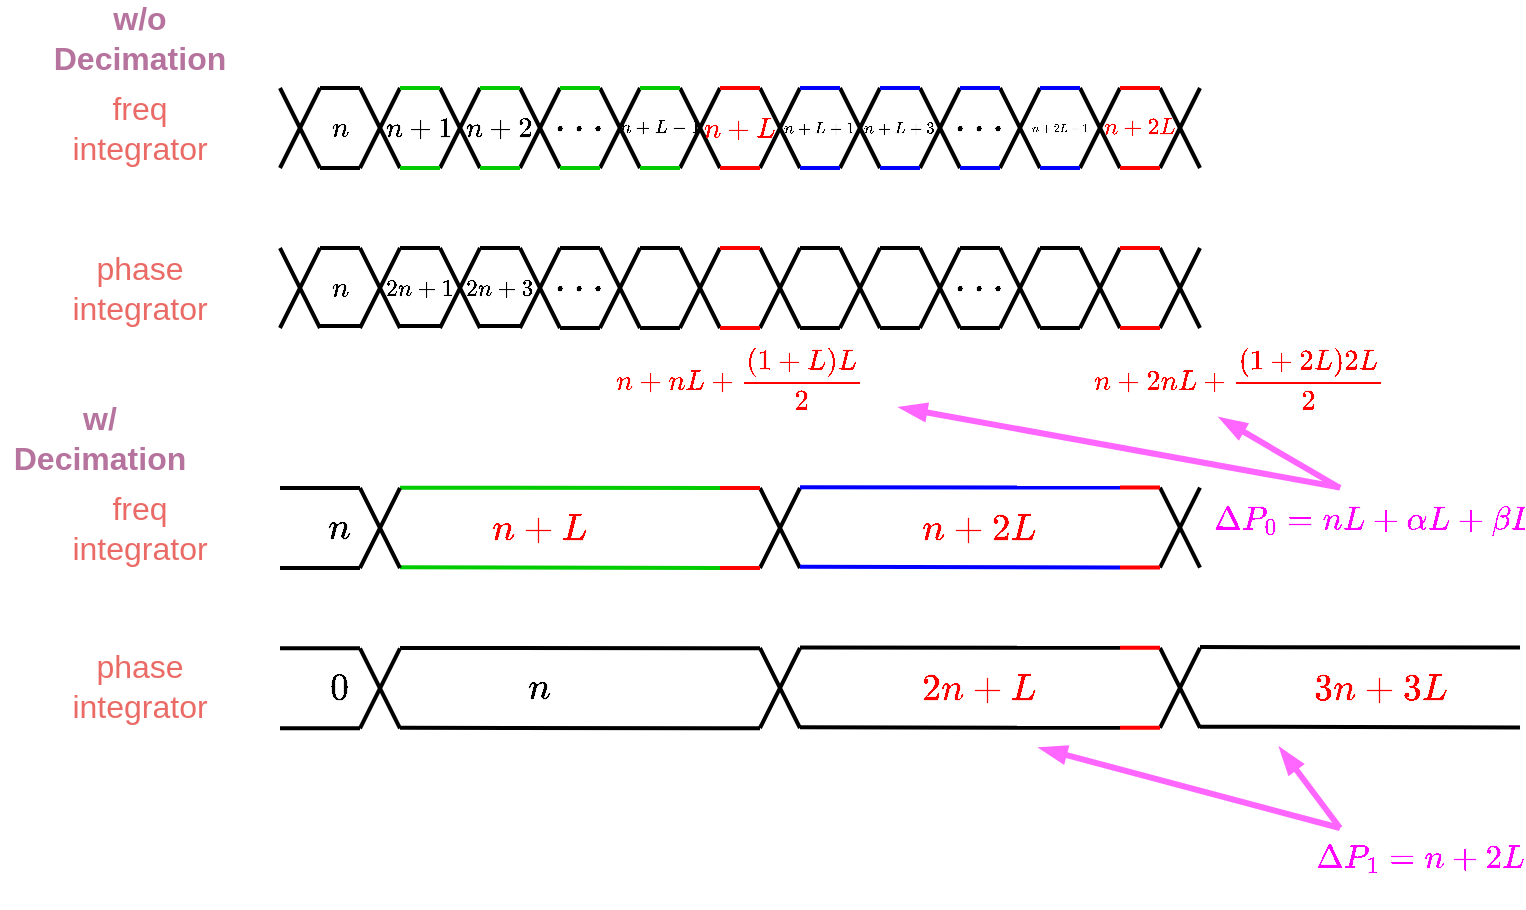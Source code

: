 <mxfile version="24.7.17">
  <diagram name="Page-1" id="_IJzThWEjXdws65PzWOr">
    <mxGraphModel dx="1154" dy="685" grid="1" gridSize="10" guides="1" tooltips="1" connect="1" arrows="1" fold="1" page="1" pageScale="1" pageWidth="850" pageHeight="1100" math="1" shadow="0">
      <root>
        <mxCell id="0" />
        <mxCell id="1" parent="0" />
        <mxCell id="9p8t9NVOShXelaTlAj5N-86" value="&lt;font color=&quot;#b5739d&quot; style=&quot;font-size: 16px;&quot;&gt;&lt;b&gt;w/o Decimation&lt;/b&gt;&lt;/font&gt;" style="text;html=1;align=center;verticalAlign=middle;whiteSpace=wrap;rounded=0;" parent="1" vertex="1">
          <mxGeometry x="150" y="160" width="100" height="30" as="geometry" />
        </mxCell>
        <mxCell id="9p8t9NVOShXelaTlAj5N-87" value="&lt;font color=&quot;#b5739d&quot; style=&quot;font-size: 16px;&quot;&gt;&lt;b&gt;w/ Decimation&lt;/b&gt;&lt;/font&gt;" style="text;html=1;align=center;verticalAlign=middle;whiteSpace=wrap;rounded=0;" parent="1" vertex="1">
          <mxGeometry x="130" y="360" width="100" height="30" as="geometry" />
        </mxCell>
        <mxCell id="9p8t9NVOShXelaTlAj5N-99" value="" style="group;strokeWidth=2;" parent="1" vertex="1" connectable="0">
          <mxGeometry x="270" y="200" width="60" height="40" as="geometry" />
        </mxCell>
        <mxCell id="9p8t9NVOShXelaTlAj5N-93" value="" style="group;strokeWidth=2;" parent="9p8t9NVOShXelaTlAj5N-99" vertex="1" connectable="0">
          <mxGeometry width="20" height="40" as="geometry" />
        </mxCell>
        <mxCell id="9p8t9NVOShXelaTlAj5N-89" value="" style="endArrow=none;html=1;rounded=0;strokeWidth=2;" parent="9p8t9NVOShXelaTlAj5N-93" edge="1">
          <mxGeometry width="50" height="50" relative="1" as="geometry">
            <mxPoint y="40" as="sourcePoint" />
            <mxPoint x="20" as="targetPoint" />
          </mxGeometry>
        </mxCell>
        <mxCell id="9p8t9NVOShXelaTlAj5N-90" value="" style="endArrow=none;html=1;rounded=0;strokeWidth=2;" parent="9p8t9NVOShXelaTlAj5N-93" edge="1">
          <mxGeometry width="50" height="50" relative="1" as="geometry">
            <mxPoint x="20" y="40" as="sourcePoint" />
            <mxPoint as="targetPoint" />
          </mxGeometry>
        </mxCell>
        <mxCell id="9p8t9NVOShXelaTlAj5N-94" value="" style="group;strokeWidth=2;" parent="9p8t9NVOShXelaTlAj5N-99" vertex="1" connectable="0">
          <mxGeometry x="40" width="20" height="40" as="geometry" />
        </mxCell>
        <mxCell id="9p8t9NVOShXelaTlAj5N-95" value="" style="endArrow=none;html=1;rounded=0;strokeWidth=2;" parent="9p8t9NVOShXelaTlAj5N-94" edge="1">
          <mxGeometry width="50" height="50" relative="1" as="geometry">
            <mxPoint y="40" as="sourcePoint" />
            <mxPoint x="20" as="targetPoint" />
          </mxGeometry>
        </mxCell>
        <mxCell id="9p8t9NVOShXelaTlAj5N-96" value="" style="endArrow=none;html=1;rounded=0;strokeWidth=2;" parent="9p8t9NVOShXelaTlAj5N-94" edge="1">
          <mxGeometry width="50" height="50" relative="1" as="geometry">
            <mxPoint x="20" y="40" as="sourcePoint" />
            <mxPoint as="targetPoint" />
          </mxGeometry>
        </mxCell>
        <mxCell id="9p8t9NVOShXelaTlAj5N-97" value="" style="endArrow=none;html=1;rounded=0;strokeWidth=2;" parent="9p8t9NVOShXelaTlAj5N-99" edge="1">
          <mxGeometry width="50" height="50" relative="1" as="geometry">
            <mxPoint x="20" y="40" as="sourcePoint" />
            <mxPoint x="40" y="40" as="targetPoint" />
          </mxGeometry>
        </mxCell>
        <mxCell id="9p8t9NVOShXelaTlAj5N-98" value="" style="endArrow=none;html=1;rounded=0;strokeWidth=2;" parent="9p8t9NVOShXelaTlAj5N-99" edge="1">
          <mxGeometry width="50" height="50" relative="1" as="geometry">
            <mxPoint x="20" as="sourcePoint" />
            <mxPoint x="40" as="targetPoint" />
          </mxGeometry>
        </mxCell>
        <mxCell id="9p8t9NVOShXelaTlAj5N-156" value="$$n$$" style="text;html=1;align=center;verticalAlign=middle;whiteSpace=wrap;rounded=0;" parent="9p8t9NVOShXelaTlAj5N-99" vertex="1">
          <mxGeometry y="5" width="60" height="30" as="geometry" />
        </mxCell>
        <mxCell id="9p8t9NVOShXelaTlAj5N-120" value="" style="group;strokeWidth=2;" parent="1" vertex="1" connectable="0">
          <mxGeometry x="330" y="200" width="40" height="40" as="geometry" />
        </mxCell>
        <mxCell id="9p8t9NVOShXelaTlAj5N-121" value="" style="group;strokeWidth=2;" parent="9p8t9NVOShXelaTlAj5N-120" vertex="1" connectable="0">
          <mxGeometry x="20" width="20" height="40" as="geometry" />
        </mxCell>
        <mxCell id="9p8t9NVOShXelaTlAj5N-122" value="" style="endArrow=none;html=1;rounded=0;strokeWidth=2;" parent="9p8t9NVOShXelaTlAj5N-121" edge="1">
          <mxGeometry width="50" height="50" relative="1" as="geometry">
            <mxPoint y="40" as="sourcePoint" />
            <mxPoint x="20" as="targetPoint" />
          </mxGeometry>
        </mxCell>
        <mxCell id="9p8t9NVOShXelaTlAj5N-123" value="" style="endArrow=none;html=1;rounded=0;strokeWidth=2;" parent="9p8t9NVOShXelaTlAj5N-121" edge="1">
          <mxGeometry width="50" height="50" relative="1" as="geometry">
            <mxPoint x="20" y="40" as="sourcePoint" />
            <mxPoint as="targetPoint" />
          </mxGeometry>
        </mxCell>
        <mxCell id="9p8t9NVOShXelaTlAj5N-124" value="" style="endArrow=none;html=1;rounded=0;strokeWidth=2;strokeColor=#00CC00;" parent="9p8t9NVOShXelaTlAj5N-120" edge="1">
          <mxGeometry width="50" height="50" relative="1" as="geometry">
            <mxPoint y="40" as="sourcePoint" />
            <mxPoint x="20" y="40" as="targetPoint" />
          </mxGeometry>
        </mxCell>
        <mxCell id="9p8t9NVOShXelaTlAj5N-125" value="" style="endArrow=none;html=1;rounded=0;strokeWidth=2;strokeColor=#00CC00;" parent="9p8t9NVOShXelaTlAj5N-120" edge="1">
          <mxGeometry width="50" height="50" relative="1" as="geometry">
            <mxPoint as="sourcePoint" />
            <mxPoint x="20" as="targetPoint" />
          </mxGeometry>
        </mxCell>
        <mxCell id="9p8t9NVOShXelaTlAj5N-157" value="$$n+1$$" style="text;html=1;align=center;verticalAlign=middle;whiteSpace=wrap;rounded=0;" parent="9p8t9NVOShXelaTlAj5N-120" vertex="1">
          <mxGeometry x="-20" y="5" width="60" height="30" as="geometry" />
        </mxCell>
        <mxCell id="9p8t9NVOShXelaTlAj5N-126" value="" style="group;strokeWidth=2;" parent="1" vertex="1" connectable="0">
          <mxGeometry x="370" y="200" width="40" height="40" as="geometry" />
        </mxCell>
        <mxCell id="9p8t9NVOShXelaTlAj5N-127" value="" style="group;strokeWidth=2;" parent="9p8t9NVOShXelaTlAj5N-126" vertex="1" connectable="0">
          <mxGeometry x="20" width="20" height="40" as="geometry" />
        </mxCell>
        <mxCell id="9p8t9NVOShXelaTlAj5N-128" value="" style="endArrow=none;html=1;rounded=0;strokeWidth=2;" parent="9p8t9NVOShXelaTlAj5N-127" edge="1">
          <mxGeometry width="50" height="50" relative="1" as="geometry">
            <mxPoint y="40" as="sourcePoint" />
            <mxPoint x="20" as="targetPoint" />
          </mxGeometry>
        </mxCell>
        <mxCell id="9p8t9NVOShXelaTlAj5N-129" value="" style="endArrow=none;html=1;rounded=0;strokeWidth=2;" parent="9p8t9NVOShXelaTlAj5N-127" edge="1">
          <mxGeometry width="50" height="50" relative="1" as="geometry">
            <mxPoint x="20" y="40" as="sourcePoint" />
            <mxPoint as="targetPoint" />
          </mxGeometry>
        </mxCell>
        <mxCell id="9p8t9NVOShXelaTlAj5N-130" value="" style="endArrow=none;html=1;rounded=0;strokeWidth=2;strokeColor=#00CC00;" parent="9p8t9NVOShXelaTlAj5N-126" edge="1">
          <mxGeometry width="50" height="50" relative="1" as="geometry">
            <mxPoint y="40" as="sourcePoint" />
            <mxPoint x="20" y="40" as="targetPoint" />
          </mxGeometry>
        </mxCell>
        <mxCell id="9p8t9NVOShXelaTlAj5N-131" value="" style="endArrow=none;html=1;rounded=0;strokeWidth=2;strokeColor=#00CC00;" parent="9p8t9NVOShXelaTlAj5N-126" edge="1">
          <mxGeometry width="50" height="50" relative="1" as="geometry">
            <mxPoint as="sourcePoint" />
            <mxPoint x="20" as="targetPoint" />
          </mxGeometry>
        </mxCell>
        <mxCell id="9p8t9NVOShXelaTlAj5N-158" value="$$n+2$$" style="text;html=1;align=center;verticalAlign=middle;whiteSpace=wrap;rounded=0;" parent="9p8t9NVOShXelaTlAj5N-126" vertex="1">
          <mxGeometry x="-20" y="5" width="60" height="30" as="geometry" />
        </mxCell>
        <mxCell id="9p8t9NVOShXelaTlAj5N-132" value="" style="group;strokeWidth=2;" parent="1" vertex="1" connectable="0">
          <mxGeometry x="410" y="200" width="40" height="40" as="geometry" />
        </mxCell>
        <mxCell id="9p8t9NVOShXelaTlAj5N-133" value="" style="group;strokeWidth=2;" parent="9p8t9NVOShXelaTlAj5N-132" vertex="1" connectable="0">
          <mxGeometry x="20" width="20" height="40" as="geometry" />
        </mxCell>
        <mxCell id="9p8t9NVOShXelaTlAj5N-134" value="" style="endArrow=none;html=1;rounded=0;strokeWidth=2;" parent="9p8t9NVOShXelaTlAj5N-133" edge="1">
          <mxGeometry width="50" height="50" relative="1" as="geometry">
            <mxPoint y="40" as="sourcePoint" />
            <mxPoint x="20" as="targetPoint" />
          </mxGeometry>
        </mxCell>
        <mxCell id="9p8t9NVOShXelaTlAj5N-135" value="" style="endArrow=none;html=1;rounded=0;strokeWidth=2;" parent="9p8t9NVOShXelaTlAj5N-133" edge="1">
          <mxGeometry width="50" height="50" relative="1" as="geometry">
            <mxPoint x="20" y="40" as="sourcePoint" />
            <mxPoint as="targetPoint" />
          </mxGeometry>
        </mxCell>
        <mxCell id="9p8t9NVOShXelaTlAj5N-136" value="" style="endArrow=none;html=1;rounded=0;strokeWidth=2;strokeColor=#00CC00;" parent="9p8t9NVOShXelaTlAj5N-132" edge="1">
          <mxGeometry width="50" height="50" relative="1" as="geometry">
            <mxPoint y="40" as="sourcePoint" />
            <mxPoint x="20" y="40" as="targetPoint" />
          </mxGeometry>
        </mxCell>
        <mxCell id="9p8t9NVOShXelaTlAj5N-137" value="" style="endArrow=none;html=1;rounded=0;strokeWidth=2;strokeColor=#00CC00;" parent="9p8t9NVOShXelaTlAj5N-132" edge="1">
          <mxGeometry width="50" height="50" relative="1" as="geometry">
            <mxPoint as="sourcePoint" />
            <mxPoint x="20" as="targetPoint" />
          </mxGeometry>
        </mxCell>
        <mxCell id="9p8t9NVOShXelaTlAj5N-161" value="&lt;font style=&quot;font-size: 18px;&quot;&gt;$$...$$&lt;/font&gt;" style="text;html=1;align=center;verticalAlign=middle;whiteSpace=wrap;rounded=0;" parent="9p8t9NVOShXelaTlAj5N-132" vertex="1">
          <mxGeometry x="-20" y="1" width="60" height="30" as="geometry" />
        </mxCell>
        <mxCell id="9p8t9NVOShXelaTlAj5N-138" value="" style="group;strokeWidth=2;" parent="1" vertex="1" connectable="0">
          <mxGeometry x="450" y="200" width="40" height="40" as="geometry" />
        </mxCell>
        <mxCell id="9p8t9NVOShXelaTlAj5N-139" value="" style="group;strokeWidth=2;" parent="9p8t9NVOShXelaTlAj5N-138" vertex="1" connectable="0">
          <mxGeometry x="20" width="20" height="40" as="geometry" />
        </mxCell>
        <mxCell id="9p8t9NVOShXelaTlAj5N-140" value="" style="endArrow=none;html=1;rounded=0;strokeWidth=2;" parent="9p8t9NVOShXelaTlAj5N-139" edge="1">
          <mxGeometry width="50" height="50" relative="1" as="geometry">
            <mxPoint y="40" as="sourcePoint" />
            <mxPoint x="20" as="targetPoint" />
          </mxGeometry>
        </mxCell>
        <mxCell id="9p8t9NVOShXelaTlAj5N-141" value="" style="endArrow=none;html=1;rounded=0;strokeWidth=2;" parent="9p8t9NVOShXelaTlAj5N-139" edge="1">
          <mxGeometry width="50" height="50" relative="1" as="geometry">
            <mxPoint x="20" y="40" as="sourcePoint" />
            <mxPoint as="targetPoint" />
          </mxGeometry>
        </mxCell>
        <mxCell id="9p8t9NVOShXelaTlAj5N-142" value="" style="endArrow=none;html=1;rounded=0;strokeWidth=2;strokeColor=#00CC00;" parent="9p8t9NVOShXelaTlAj5N-138" edge="1">
          <mxGeometry width="50" height="50" relative="1" as="geometry">
            <mxPoint y="40" as="sourcePoint" />
            <mxPoint x="20" y="40" as="targetPoint" />
          </mxGeometry>
        </mxCell>
        <mxCell id="9p8t9NVOShXelaTlAj5N-143" value="" style="endArrow=none;html=1;rounded=0;strokeWidth=2;strokeColor=#00CC00;" parent="9p8t9NVOShXelaTlAj5N-138" edge="1">
          <mxGeometry width="50" height="50" relative="1" as="geometry">
            <mxPoint as="sourcePoint" />
            <mxPoint x="20" as="targetPoint" />
          </mxGeometry>
        </mxCell>
        <mxCell id="9p8t9NVOShXelaTlAj5N-159" value="&lt;font style=&quot;font-size: 8px;&quot;&gt;$$n+L-1$$&lt;/font&gt;" style="text;html=1;align=center;verticalAlign=middle;whiteSpace=wrap;rounded=0;" parent="9p8t9NVOShXelaTlAj5N-138" vertex="1">
          <mxGeometry x="-20" y="5" width="60" height="30" as="geometry" />
        </mxCell>
        <mxCell id="9p8t9NVOShXelaTlAj5N-144" value="" style="group;strokeWidth=2;" parent="1" vertex="1" connectable="0">
          <mxGeometry x="490" y="200" width="40" height="40" as="geometry" />
        </mxCell>
        <mxCell id="9p8t9NVOShXelaTlAj5N-145" value="" style="group;strokeWidth=2;" parent="9p8t9NVOShXelaTlAj5N-144" vertex="1" connectable="0">
          <mxGeometry x="20" width="20" height="40" as="geometry" />
        </mxCell>
        <mxCell id="9p8t9NVOShXelaTlAj5N-146" value="" style="endArrow=none;html=1;rounded=0;strokeWidth=2;" parent="9p8t9NVOShXelaTlAj5N-145" edge="1">
          <mxGeometry width="50" height="50" relative="1" as="geometry">
            <mxPoint y="40" as="sourcePoint" />
            <mxPoint x="20" as="targetPoint" />
          </mxGeometry>
        </mxCell>
        <mxCell id="9p8t9NVOShXelaTlAj5N-147" value="" style="endArrow=none;html=1;rounded=0;strokeWidth=2;" parent="9p8t9NVOShXelaTlAj5N-145" edge="1">
          <mxGeometry width="50" height="50" relative="1" as="geometry">
            <mxPoint x="20" y="40" as="sourcePoint" />
            <mxPoint as="targetPoint" />
          </mxGeometry>
        </mxCell>
        <mxCell id="9p8t9NVOShXelaTlAj5N-148" value="" style="endArrow=none;html=1;rounded=0;strokeWidth=2;strokeColor=#FF0000;" parent="9p8t9NVOShXelaTlAj5N-144" edge="1">
          <mxGeometry width="50" height="50" relative="1" as="geometry">
            <mxPoint y="40" as="sourcePoint" />
            <mxPoint x="20" y="40" as="targetPoint" />
          </mxGeometry>
        </mxCell>
        <mxCell id="9p8t9NVOShXelaTlAj5N-149" value="" style="endArrow=none;html=1;rounded=0;strokeWidth=2;strokeColor=#FF0000;" parent="9p8t9NVOShXelaTlAj5N-144" edge="1">
          <mxGeometry width="50" height="50" relative="1" as="geometry">
            <mxPoint as="sourcePoint" />
            <mxPoint x="20" as="targetPoint" />
          </mxGeometry>
        </mxCell>
        <mxCell id="9p8t9NVOShXelaTlAj5N-160" value="&lt;font color=&quot;#ff0000&quot;&gt;&lt;b&gt;$$n+L$$&lt;/b&gt;&lt;/font&gt;" style="text;html=1;align=center;verticalAlign=middle;whiteSpace=wrap;rounded=0;" parent="9p8t9NVOShXelaTlAj5N-144" vertex="1">
          <mxGeometry x="-20" y="5" width="60" height="30" as="geometry" />
        </mxCell>
        <mxCell id="9p8t9NVOShXelaTlAj5N-167" value="" style="group;strokeWidth=2;" parent="1" vertex="1" connectable="0">
          <mxGeometry x="530" y="200" width="40" height="40" as="geometry" />
        </mxCell>
        <mxCell id="9p8t9NVOShXelaTlAj5N-168" value="" style="group;strokeWidth=2;" parent="9p8t9NVOShXelaTlAj5N-167" vertex="1" connectable="0">
          <mxGeometry x="20" width="20" height="40" as="geometry" />
        </mxCell>
        <mxCell id="9p8t9NVOShXelaTlAj5N-169" value="" style="endArrow=none;html=1;rounded=0;strokeWidth=2;" parent="9p8t9NVOShXelaTlAj5N-168" edge="1">
          <mxGeometry width="50" height="50" relative="1" as="geometry">
            <mxPoint y="40" as="sourcePoint" />
            <mxPoint x="20" as="targetPoint" />
          </mxGeometry>
        </mxCell>
        <mxCell id="9p8t9NVOShXelaTlAj5N-170" value="" style="endArrow=none;html=1;rounded=0;strokeWidth=2;" parent="9p8t9NVOShXelaTlAj5N-168" edge="1">
          <mxGeometry width="50" height="50" relative="1" as="geometry">
            <mxPoint x="20" y="40" as="sourcePoint" />
            <mxPoint as="targetPoint" />
          </mxGeometry>
        </mxCell>
        <mxCell id="9p8t9NVOShXelaTlAj5N-171" value="" style="endArrow=none;html=1;rounded=0;strokeWidth=2;strokeColor=#0000FF;" parent="9p8t9NVOShXelaTlAj5N-167" edge="1">
          <mxGeometry width="50" height="50" relative="1" as="geometry">
            <mxPoint y="40" as="sourcePoint" />
            <mxPoint x="20" y="40" as="targetPoint" />
          </mxGeometry>
        </mxCell>
        <mxCell id="9p8t9NVOShXelaTlAj5N-172" value="" style="endArrow=none;html=1;rounded=0;strokeWidth=2;strokeColor=#0000FF;" parent="9p8t9NVOShXelaTlAj5N-167" edge="1">
          <mxGeometry width="50" height="50" relative="1" as="geometry">
            <mxPoint as="sourcePoint" />
            <mxPoint x="20" as="targetPoint" />
          </mxGeometry>
        </mxCell>
        <mxCell id="9p8t9NVOShXelaTlAj5N-202" value="&lt;font style=&quot;font-size: 7px;&quot;&gt;$$n+L+1$$&lt;/font&gt;" style="text;html=1;align=center;verticalAlign=middle;whiteSpace=wrap;rounded=0;" parent="9p8t9NVOShXelaTlAj5N-167" vertex="1">
          <mxGeometry x="-20" y="5" width="60" height="30" as="geometry" />
        </mxCell>
        <mxCell id="9p8t9NVOShXelaTlAj5N-174" value="" style="group;strokeWidth=2;" parent="1" vertex="1" connectable="0">
          <mxGeometry x="570" y="200" width="40" height="40" as="geometry" />
        </mxCell>
        <mxCell id="9p8t9NVOShXelaTlAj5N-175" value="" style="group;strokeWidth=2;" parent="9p8t9NVOShXelaTlAj5N-174" vertex="1" connectable="0">
          <mxGeometry x="20" width="20" height="40" as="geometry" />
        </mxCell>
        <mxCell id="9p8t9NVOShXelaTlAj5N-176" value="" style="endArrow=none;html=1;rounded=0;strokeWidth=2;" parent="9p8t9NVOShXelaTlAj5N-175" edge="1">
          <mxGeometry width="50" height="50" relative="1" as="geometry">
            <mxPoint y="40" as="sourcePoint" />
            <mxPoint x="20" as="targetPoint" />
          </mxGeometry>
        </mxCell>
        <mxCell id="9p8t9NVOShXelaTlAj5N-177" value="" style="endArrow=none;html=1;rounded=0;strokeWidth=2;" parent="9p8t9NVOShXelaTlAj5N-175" edge="1">
          <mxGeometry width="50" height="50" relative="1" as="geometry">
            <mxPoint x="20" y="40" as="sourcePoint" />
            <mxPoint as="targetPoint" />
          </mxGeometry>
        </mxCell>
        <mxCell id="9p8t9NVOShXelaTlAj5N-178" value="" style="endArrow=none;html=1;rounded=0;strokeWidth=2;strokeColor=#0000FF;" parent="9p8t9NVOShXelaTlAj5N-174" edge="1">
          <mxGeometry width="50" height="50" relative="1" as="geometry">
            <mxPoint y="40" as="sourcePoint" />
            <mxPoint x="20" y="40" as="targetPoint" />
          </mxGeometry>
        </mxCell>
        <mxCell id="9p8t9NVOShXelaTlAj5N-179" value="" style="endArrow=none;html=1;rounded=0;strokeWidth=2;strokeColor=#0000FF;" parent="9p8t9NVOShXelaTlAj5N-174" edge="1">
          <mxGeometry width="50" height="50" relative="1" as="geometry">
            <mxPoint as="sourcePoint" />
            <mxPoint x="20" as="targetPoint" />
          </mxGeometry>
        </mxCell>
        <mxCell id="9p8t9NVOShXelaTlAj5N-180" value="&lt;font style=&quot;font-size: 7px;&quot;&gt;$$n+L+3$$&lt;/font&gt;" style="text;html=1;align=center;verticalAlign=middle;whiteSpace=wrap;rounded=0;" parent="9p8t9NVOShXelaTlAj5N-174" vertex="1">
          <mxGeometry x="-20" y="5" width="60" height="30" as="geometry" />
        </mxCell>
        <mxCell id="9p8t9NVOShXelaTlAj5N-181" value="" style="group;strokeWidth=2;" parent="1" vertex="1" connectable="0">
          <mxGeometry x="610" y="200" width="40" height="40" as="geometry" />
        </mxCell>
        <mxCell id="9p8t9NVOShXelaTlAj5N-182" value="" style="group;strokeWidth=2;" parent="9p8t9NVOShXelaTlAj5N-181" vertex="1" connectable="0">
          <mxGeometry x="20" width="20" height="40" as="geometry" />
        </mxCell>
        <mxCell id="9p8t9NVOShXelaTlAj5N-183" value="" style="endArrow=none;html=1;rounded=0;strokeWidth=2;" parent="9p8t9NVOShXelaTlAj5N-182" edge="1">
          <mxGeometry width="50" height="50" relative="1" as="geometry">
            <mxPoint y="40" as="sourcePoint" />
            <mxPoint x="20" as="targetPoint" />
          </mxGeometry>
        </mxCell>
        <mxCell id="9p8t9NVOShXelaTlAj5N-184" value="" style="endArrow=none;html=1;rounded=0;strokeWidth=2;" parent="9p8t9NVOShXelaTlAj5N-182" edge="1">
          <mxGeometry width="50" height="50" relative="1" as="geometry">
            <mxPoint x="20" y="40" as="sourcePoint" />
            <mxPoint as="targetPoint" />
          </mxGeometry>
        </mxCell>
        <mxCell id="9p8t9NVOShXelaTlAj5N-185" value="" style="endArrow=none;html=1;rounded=0;strokeWidth=2;strokeColor=#0000FF;" parent="9p8t9NVOShXelaTlAj5N-181" edge="1">
          <mxGeometry width="50" height="50" relative="1" as="geometry">
            <mxPoint y="40" as="sourcePoint" />
            <mxPoint x="20" y="40" as="targetPoint" />
          </mxGeometry>
        </mxCell>
        <mxCell id="9p8t9NVOShXelaTlAj5N-186" value="" style="endArrow=none;html=1;rounded=0;strokeWidth=2;strokeColor=#0000FF;" parent="9p8t9NVOShXelaTlAj5N-181" edge="1">
          <mxGeometry width="50" height="50" relative="1" as="geometry">
            <mxPoint as="sourcePoint" />
            <mxPoint x="20" as="targetPoint" />
          </mxGeometry>
        </mxCell>
        <mxCell id="9p8t9NVOShXelaTlAj5N-187" value="&lt;font style=&quot;font-size: 18px;&quot;&gt;$$...$$&lt;/font&gt;" style="text;html=1;align=center;verticalAlign=middle;whiteSpace=wrap;rounded=0;" parent="9p8t9NVOShXelaTlAj5N-181" vertex="1">
          <mxGeometry x="-20" y="1" width="60" height="30" as="geometry" />
        </mxCell>
        <mxCell id="9p8t9NVOShXelaTlAj5N-188" value="" style="group;strokeWidth=2;" parent="1" vertex="1" connectable="0">
          <mxGeometry x="650" y="200" width="40" height="40" as="geometry" />
        </mxCell>
        <mxCell id="9p8t9NVOShXelaTlAj5N-189" value="" style="group;strokeWidth=2;" parent="9p8t9NVOShXelaTlAj5N-188" vertex="1" connectable="0">
          <mxGeometry x="20" width="20" height="40" as="geometry" />
        </mxCell>
        <mxCell id="9p8t9NVOShXelaTlAj5N-190" value="" style="endArrow=none;html=1;rounded=0;strokeWidth=2;" parent="9p8t9NVOShXelaTlAj5N-189" edge="1">
          <mxGeometry width="50" height="50" relative="1" as="geometry">
            <mxPoint y="40" as="sourcePoint" />
            <mxPoint x="20" as="targetPoint" />
          </mxGeometry>
        </mxCell>
        <mxCell id="9p8t9NVOShXelaTlAj5N-191" value="" style="endArrow=none;html=1;rounded=0;strokeWidth=2;" parent="9p8t9NVOShXelaTlAj5N-189" edge="1">
          <mxGeometry width="50" height="50" relative="1" as="geometry">
            <mxPoint x="20" y="40" as="sourcePoint" />
            <mxPoint as="targetPoint" />
          </mxGeometry>
        </mxCell>
        <mxCell id="9p8t9NVOShXelaTlAj5N-192" value="" style="endArrow=none;html=1;rounded=0;strokeWidth=2;strokeColor=#0000FF;" parent="9p8t9NVOShXelaTlAj5N-188" edge="1">
          <mxGeometry width="50" height="50" relative="1" as="geometry">
            <mxPoint y="40" as="sourcePoint" />
            <mxPoint x="20" y="40" as="targetPoint" />
          </mxGeometry>
        </mxCell>
        <mxCell id="9p8t9NVOShXelaTlAj5N-193" value="" style="endArrow=none;html=1;rounded=0;strokeWidth=2;strokeColor=#0000FF;" parent="9p8t9NVOShXelaTlAj5N-188" edge="1">
          <mxGeometry width="50" height="50" relative="1" as="geometry">
            <mxPoint as="sourcePoint" />
            <mxPoint x="20" as="targetPoint" />
          </mxGeometry>
        </mxCell>
        <mxCell id="9p8t9NVOShXelaTlAj5N-194" value="&lt;font style=&quot;font-size: 5px;&quot;&gt;$$n+2L-1$$&lt;/font&gt;" style="text;html=1;align=center;verticalAlign=middle;whiteSpace=wrap;rounded=0;" parent="9p8t9NVOShXelaTlAj5N-188" vertex="1">
          <mxGeometry x="-20" y="5" width="60" height="30" as="geometry" />
        </mxCell>
        <mxCell id="9p8t9NVOShXelaTlAj5N-195" value="" style="group;strokeWidth=2;" parent="1" vertex="1" connectable="0">
          <mxGeometry x="690" y="200" width="40" height="40" as="geometry" />
        </mxCell>
        <mxCell id="9p8t9NVOShXelaTlAj5N-196" value="" style="group;strokeWidth=2;" parent="9p8t9NVOShXelaTlAj5N-195" vertex="1" connectable="0">
          <mxGeometry x="20" width="20" height="40" as="geometry" />
        </mxCell>
        <mxCell id="9p8t9NVOShXelaTlAj5N-197" value="" style="endArrow=none;html=1;rounded=0;strokeWidth=2;" parent="9p8t9NVOShXelaTlAj5N-196" edge="1">
          <mxGeometry width="50" height="50" relative="1" as="geometry">
            <mxPoint y="40" as="sourcePoint" />
            <mxPoint x="20" as="targetPoint" />
          </mxGeometry>
        </mxCell>
        <mxCell id="9p8t9NVOShXelaTlAj5N-198" value="" style="endArrow=none;html=1;rounded=0;strokeWidth=2;" parent="9p8t9NVOShXelaTlAj5N-196" edge="1">
          <mxGeometry width="50" height="50" relative="1" as="geometry">
            <mxPoint x="20" y="40" as="sourcePoint" />
            <mxPoint as="targetPoint" />
          </mxGeometry>
        </mxCell>
        <mxCell id="9p8t9NVOShXelaTlAj5N-199" value="" style="endArrow=none;html=1;rounded=0;strokeWidth=2;strokeColor=#FF0000;" parent="9p8t9NVOShXelaTlAj5N-195" edge="1">
          <mxGeometry width="50" height="50" relative="1" as="geometry">
            <mxPoint y="40" as="sourcePoint" />
            <mxPoint x="20" y="40" as="targetPoint" />
          </mxGeometry>
        </mxCell>
        <mxCell id="9p8t9NVOShXelaTlAj5N-200" value="" style="endArrow=none;html=1;rounded=0;strokeWidth=2;strokeColor=#FF0000;" parent="9p8t9NVOShXelaTlAj5N-195" edge="1">
          <mxGeometry width="50" height="50" relative="1" as="geometry">
            <mxPoint as="sourcePoint" />
            <mxPoint x="20" as="targetPoint" />
          </mxGeometry>
        </mxCell>
        <mxCell id="9p8t9NVOShXelaTlAj5N-201" value="&lt;font size=&quot;1&quot; color=&quot;#ff0000&quot;&gt;&lt;b style=&quot;&quot;&gt;$$n+2L$$&lt;/b&gt;&lt;/font&gt;" style="text;html=1;align=center;verticalAlign=middle;whiteSpace=wrap;rounded=0;" parent="9p8t9NVOShXelaTlAj5N-195" vertex="1">
          <mxGeometry x="-20" y="5" width="60" height="30" as="geometry" />
        </mxCell>
        <mxCell id="9p8t9NVOShXelaTlAj5N-203" value="&lt;font color=&quot;#ea6b66&quot; style=&quot;font-size: 16px;&quot;&gt;freq integrator&lt;/font&gt;" style="text;html=1;align=center;verticalAlign=middle;whiteSpace=wrap;rounded=0;" parent="1" vertex="1">
          <mxGeometry x="150" y="205" width="100" height="30" as="geometry" />
        </mxCell>
        <mxCell id="9p8t9NVOShXelaTlAj5N-204" value="&lt;font color=&quot;#ea6b66&quot; style=&quot;font-size: 16px;&quot;&gt;phase integrator&lt;/font&gt;" style="text;html=1;align=center;verticalAlign=middle;whiteSpace=wrap;rounded=0;" parent="1" vertex="1">
          <mxGeometry x="150" y="285" width="100" height="30" as="geometry" />
        </mxCell>
        <mxCell id="9p8t9NVOShXelaTlAj5N-205" value="" style="group;strokeWidth=2;" parent="1" vertex="1" connectable="0">
          <mxGeometry x="270" y="280" width="60" height="40" as="geometry" />
        </mxCell>
        <mxCell id="9p8t9NVOShXelaTlAj5N-206" value="" style="group;strokeWidth=2;" parent="9p8t9NVOShXelaTlAj5N-205" vertex="1" connectable="0">
          <mxGeometry width="20" height="40" as="geometry" />
        </mxCell>
        <mxCell id="9p8t9NVOShXelaTlAj5N-207" value="" style="endArrow=none;html=1;rounded=0;strokeWidth=2;" parent="9p8t9NVOShXelaTlAj5N-206" edge="1">
          <mxGeometry width="50" height="50" relative="1" as="geometry">
            <mxPoint y="40" as="sourcePoint" />
            <mxPoint x="20" as="targetPoint" />
          </mxGeometry>
        </mxCell>
        <mxCell id="9p8t9NVOShXelaTlAj5N-208" value="" style="endArrow=none;html=1;rounded=0;strokeWidth=2;" parent="9p8t9NVOShXelaTlAj5N-206" edge="1">
          <mxGeometry width="50" height="50" relative="1" as="geometry">
            <mxPoint x="20" y="40" as="sourcePoint" />
            <mxPoint as="targetPoint" />
          </mxGeometry>
        </mxCell>
        <mxCell id="9p8t9NVOShXelaTlAj5N-209" value="" style="group;strokeWidth=2;" parent="9p8t9NVOShXelaTlAj5N-205" vertex="1" connectable="0">
          <mxGeometry x="40" width="20" height="40" as="geometry" />
        </mxCell>
        <mxCell id="9p8t9NVOShXelaTlAj5N-210" value="" style="endArrow=none;html=1;rounded=0;strokeWidth=2;" parent="9p8t9NVOShXelaTlAj5N-209" edge="1">
          <mxGeometry width="50" height="50" relative="1" as="geometry">
            <mxPoint y="40" as="sourcePoint" />
            <mxPoint x="20" as="targetPoint" />
          </mxGeometry>
        </mxCell>
        <mxCell id="9p8t9NVOShXelaTlAj5N-211" value="" style="endArrow=none;html=1;rounded=0;strokeWidth=2;" parent="9p8t9NVOShXelaTlAj5N-209" edge="1">
          <mxGeometry width="50" height="50" relative="1" as="geometry">
            <mxPoint x="20" y="40" as="sourcePoint" />
            <mxPoint as="targetPoint" />
          </mxGeometry>
        </mxCell>
        <mxCell id="9p8t9NVOShXelaTlAj5N-212" value="" style="endArrow=none;html=1;rounded=0;strokeWidth=2;" parent="9p8t9NVOShXelaTlAj5N-205" edge="1">
          <mxGeometry width="50" height="50" relative="1" as="geometry">
            <mxPoint x="20" y="39" as="sourcePoint" />
            <mxPoint x="40" y="39" as="targetPoint" />
          </mxGeometry>
        </mxCell>
        <mxCell id="9p8t9NVOShXelaTlAj5N-213" value="" style="endArrow=none;html=1;rounded=0;strokeWidth=2;" parent="9p8t9NVOShXelaTlAj5N-205" edge="1">
          <mxGeometry width="50" height="50" relative="1" as="geometry">
            <mxPoint x="20" as="sourcePoint" />
            <mxPoint x="40" as="targetPoint" />
          </mxGeometry>
        </mxCell>
        <mxCell id="9p8t9NVOShXelaTlAj5N-215" value="" style="group;strokeWidth=2;" parent="1" vertex="1" connectable="0">
          <mxGeometry x="330" y="280" width="40" height="40" as="geometry" />
        </mxCell>
        <mxCell id="9p8t9NVOShXelaTlAj5N-216" value="" style="group;strokeWidth=2;" parent="9p8t9NVOShXelaTlAj5N-215" vertex="1" connectable="0">
          <mxGeometry x="20" width="20" height="40" as="geometry" />
        </mxCell>
        <mxCell id="9p8t9NVOShXelaTlAj5N-217" value="" style="endArrow=none;html=1;rounded=0;strokeWidth=2;" parent="9p8t9NVOShXelaTlAj5N-216" edge="1">
          <mxGeometry width="50" height="50" relative="1" as="geometry">
            <mxPoint y="40" as="sourcePoint" />
            <mxPoint x="20" as="targetPoint" />
          </mxGeometry>
        </mxCell>
        <mxCell id="9p8t9NVOShXelaTlAj5N-218" value="" style="endArrow=none;html=1;rounded=0;strokeWidth=2;" parent="9p8t9NVOShXelaTlAj5N-216" edge="1">
          <mxGeometry width="50" height="50" relative="1" as="geometry">
            <mxPoint x="20" y="40" as="sourcePoint" />
            <mxPoint as="targetPoint" />
          </mxGeometry>
        </mxCell>
        <mxCell id="9p8t9NVOShXelaTlAj5N-219" value="" style="endArrow=none;html=1;rounded=0;strokeWidth=2;" parent="9p8t9NVOShXelaTlAj5N-215" edge="1">
          <mxGeometry width="50" height="50" relative="1" as="geometry">
            <mxPoint y="39" as="sourcePoint" />
            <mxPoint x="20" y="39" as="targetPoint" />
          </mxGeometry>
        </mxCell>
        <mxCell id="9p8t9NVOShXelaTlAj5N-220" value="" style="endArrow=none;html=1;rounded=0;strokeWidth=2;" parent="9p8t9NVOShXelaTlAj5N-215" edge="1">
          <mxGeometry width="50" height="50" relative="1" as="geometry">
            <mxPoint as="sourcePoint" />
            <mxPoint x="20" as="targetPoint" />
          </mxGeometry>
        </mxCell>
        <mxCell id="9p8t9NVOShXelaTlAj5N-222" value="" style="group;strokeWidth=2;" parent="1" vertex="1" connectable="0">
          <mxGeometry x="370" y="280" width="40" height="40" as="geometry" />
        </mxCell>
        <mxCell id="9p8t9NVOShXelaTlAj5N-223" value="" style="group;strokeWidth=2;" parent="9p8t9NVOShXelaTlAj5N-222" vertex="1" connectable="0">
          <mxGeometry x="20" width="20" height="40" as="geometry" />
        </mxCell>
        <mxCell id="9p8t9NVOShXelaTlAj5N-224" value="" style="endArrow=none;html=1;rounded=0;strokeWidth=2;" parent="9p8t9NVOShXelaTlAj5N-223" edge="1">
          <mxGeometry width="50" height="50" relative="1" as="geometry">
            <mxPoint y="40" as="sourcePoint" />
            <mxPoint x="20" as="targetPoint" />
          </mxGeometry>
        </mxCell>
        <mxCell id="9p8t9NVOShXelaTlAj5N-225" value="" style="endArrow=none;html=1;rounded=0;strokeWidth=2;" parent="9p8t9NVOShXelaTlAj5N-223" edge="1">
          <mxGeometry width="50" height="50" relative="1" as="geometry">
            <mxPoint x="20" y="40" as="sourcePoint" />
            <mxPoint as="targetPoint" />
          </mxGeometry>
        </mxCell>
        <mxCell id="9p8t9NVOShXelaTlAj5N-226" value="" style="endArrow=none;html=1;rounded=0;strokeWidth=2;" parent="9p8t9NVOShXelaTlAj5N-222" edge="1">
          <mxGeometry width="50" height="50" relative="1" as="geometry">
            <mxPoint y="39" as="sourcePoint" />
            <mxPoint x="20" y="39" as="targetPoint" />
          </mxGeometry>
        </mxCell>
        <mxCell id="9p8t9NVOShXelaTlAj5N-227" value="" style="endArrow=none;html=1;rounded=0;strokeWidth=2;" parent="9p8t9NVOShXelaTlAj5N-222" edge="1">
          <mxGeometry width="50" height="50" relative="1" as="geometry">
            <mxPoint as="sourcePoint" />
            <mxPoint x="20" as="targetPoint" />
          </mxGeometry>
        </mxCell>
        <mxCell id="9p8t9NVOShXelaTlAj5N-229" value="" style="group;strokeWidth=2;" parent="1" vertex="1" connectable="0">
          <mxGeometry x="410" y="280" width="40" height="40" as="geometry" />
        </mxCell>
        <mxCell id="9p8t9NVOShXelaTlAj5N-230" value="" style="group;strokeWidth=2;" parent="9p8t9NVOShXelaTlAj5N-229" vertex="1" connectable="0">
          <mxGeometry x="20" width="20" height="40" as="geometry" />
        </mxCell>
        <mxCell id="9p8t9NVOShXelaTlAj5N-231" value="" style="endArrow=none;html=1;rounded=0;strokeWidth=2;" parent="9p8t9NVOShXelaTlAj5N-230" edge="1">
          <mxGeometry width="50" height="50" relative="1" as="geometry">
            <mxPoint y="40" as="sourcePoint" />
            <mxPoint x="20" as="targetPoint" />
          </mxGeometry>
        </mxCell>
        <mxCell id="9p8t9NVOShXelaTlAj5N-232" value="" style="endArrow=none;html=1;rounded=0;strokeWidth=2;" parent="9p8t9NVOShXelaTlAj5N-230" edge="1">
          <mxGeometry width="50" height="50" relative="1" as="geometry">
            <mxPoint x="20" y="40" as="sourcePoint" />
            <mxPoint as="targetPoint" />
          </mxGeometry>
        </mxCell>
        <mxCell id="9p8t9NVOShXelaTlAj5N-233" value="" style="endArrow=none;html=1;rounded=0;strokeWidth=2;" parent="9p8t9NVOShXelaTlAj5N-229" edge="1">
          <mxGeometry width="50" height="50" relative="1" as="geometry">
            <mxPoint y="40" as="sourcePoint" />
            <mxPoint x="20" y="40" as="targetPoint" />
          </mxGeometry>
        </mxCell>
        <mxCell id="9p8t9NVOShXelaTlAj5N-234" value="" style="endArrow=none;html=1;rounded=0;strokeWidth=2;" parent="9p8t9NVOShXelaTlAj5N-229" edge="1">
          <mxGeometry width="50" height="50" relative="1" as="geometry">
            <mxPoint as="sourcePoint" />
            <mxPoint x="20" as="targetPoint" />
          </mxGeometry>
        </mxCell>
        <mxCell id="9p8t9NVOShXelaTlAj5N-235" value="&lt;font style=&quot;font-size: 18px;&quot;&gt;$$...$$&lt;/font&gt;" style="text;html=1;align=center;verticalAlign=middle;whiteSpace=wrap;rounded=0;" parent="9p8t9NVOShXelaTlAj5N-229" vertex="1">
          <mxGeometry x="-20" y="1" width="60" height="30" as="geometry" />
        </mxCell>
        <mxCell id="9p8t9NVOShXelaTlAj5N-236" value="" style="group;strokeWidth=2;" parent="1" vertex="1" connectable="0">
          <mxGeometry x="450" y="280" width="40" height="40" as="geometry" />
        </mxCell>
        <mxCell id="9p8t9NVOShXelaTlAj5N-237" value="" style="group;strokeWidth=2;" parent="9p8t9NVOShXelaTlAj5N-236" vertex="1" connectable="0">
          <mxGeometry x="20" width="20" height="40" as="geometry" />
        </mxCell>
        <mxCell id="9p8t9NVOShXelaTlAj5N-238" value="" style="endArrow=none;html=1;rounded=0;strokeWidth=2;" parent="9p8t9NVOShXelaTlAj5N-237" edge="1">
          <mxGeometry width="50" height="50" relative="1" as="geometry">
            <mxPoint y="40" as="sourcePoint" />
            <mxPoint x="20" as="targetPoint" />
          </mxGeometry>
        </mxCell>
        <mxCell id="9p8t9NVOShXelaTlAj5N-239" value="" style="endArrow=none;html=1;rounded=0;strokeWidth=2;" parent="9p8t9NVOShXelaTlAj5N-237" edge="1">
          <mxGeometry width="50" height="50" relative="1" as="geometry">
            <mxPoint x="20" y="40" as="sourcePoint" />
            <mxPoint as="targetPoint" />
          </mxGeometry>
        </mxCell>
        <mxCell id="9p8t9NVOShXelaTlAj5N-240" value="" style="endArrow=none;html=1;rounded=0;strokeWidth=2;" parent="9p8t9NVOShXelaTlAj5N-236" edge="1">
          <mxGeometry width="50" height="50" relative="1" as="geometry">
            <mxPoint y="40" as="sourcePoint" />
            <mxPoint x="20" y="40" as="targetPoint" />
          </mxGeometry>
        </mxCell>
        <mxCell id="9p8t9NVOShXelaTlAj5N-241" value="" style="endArrow=none;html=1;rounded=0;strokeWidth=2;" parent="9p8t9NVOShXelaTlAj5N-236" edge="1">
          <mxGeometry width="50" height="50" relative="1" as="geometry">
            <mxPoint as="sourcePoint" />
            <mxPoint x="20" as="targetPoint" />
          </mxGeometry>
        </mxCell>
        <mxCell id="9p8t9NVOShXelaTlAj5N-243" value="" style="group;strokeWidth=2;" parent="1" vertex="1" connectable="0">
          <mxGeometry x="490" y="280" width="40" height="40" as="geometry" />
        </mxCell>
        <mxCell id="9p8t9NVOShXelaTlAj5N-244" value="" style="group;strokeWidth=2;" parent="9p8t9NVOShXelaTlAj5N-243" vertex="1" connectable="0">
          <mxGeometry x="20" width="20" height="40" as="geometry" />
        </mxCell>
        <mxCell id="9p8t9NVOShXelaTlAj5N-245" value="" style="endArrow=none;html=1;rounded=0;strokeWidth=2;" parent="9p8t9NVOShXelaTlAj5N-244" edge="1">
          <mxGeometry width="50" height="50" relative="1" as="geometry">
            <mxPoint y="40" as="sourcePoint" />
            <mxPoint x="20" as="targetPoint" />
          </mxGeometry>
        </mxCell>
        <mxCell id="9p8t9NVOShXelaTlAj5N-246" value="" style="endArrow=none;html=1;rounded=0;strokeWidth=2;" parent="9p8t9NVOShXelaTlAj5N-244" edge="1">
          <mxGeometry width="50" height="50" relative="1" as="geometry">
            <mxPoint x="20" y="40" as="sourcePoint" />
            <mxPoint as="targetPoint" />
          </mxGeometry>
        </mxCell>
        <mxCell id="9p8t9NVOShXelaTlAj5N-247" value="" style="endArrow=none;html=1;rounded=0;strokeWidth=2;strokeColor=#FF0000;" parent="9p8t9NVOShXelaTlAj5N-243" edge="1">
          <mxGeometry width="50" height="50" relative="1" as="geometry">
            <mxPoint y="40" as="sourcePoint" />
            <mxPoint x="20" y="40" as="targetPoint" />
          </mxGeometry>
        </mxCell>
        <mxCell id="9p8t9NVOShXelaTlAj5N-248" value="" style="endArrow=none;html=1;rounded=0;strokeWidth=2;strokeColor=#FF0000;" parent="9p8t9NVOShXelaTlAj5N-243" edge="1">
          <mxGeometry width="50" height="50" relative="1" as="geometry">
            <mxPoint as="sourcePoint" />
            <mxPoint x="20" as="targetPoint" />
          </mxGeometry>
        </mxCell>
        <mxCell id="9p8t9NVOShXelaTlAj5N-255" value="" style="group;strokeWidth=2;" parent="1" vertex="1" connectable="0">
          <mxGeometry x="530" y="280" width="40" height="40" as="geometry" />
        </mxCell>
        <mxCell id="9p8t9NVOShXelaTlAj5N-256" value="" style="group;strokeWidth=2;" parent="9p8t9NVOShXelaTlAj5N-255" vertex="1" connectable="0">
          <mxGeometry x="20" width="20" height="40" as="geometry" />
        </mxCell>
        <mxCell id="9p8t9NVOShXelaTlAj5N-257" value="" style="endArrow=none;html=1;rounded=0;strokeWidth=2;" parent="9p8t9NVOShXelaTlAj5N-256" edge="1">
          <mxGeometry width="50" height="50" relative="1" as="geometry">
            <mxPoint y="40" as="sourcePoint" />
            <mxPoint x="20" as="targetPoint" />
          </mxGeometry>
        </mxCell>
        <mxCell id="9p8t9NVOShXelaTlAj5N-258" value="" style="endArrow=none;html=1;rounded=0;strokeWidth=2;" parent="9p8t9NVOShXelaTlAj5N-256" edge="1">
          <mxGeometry width="50" height="50" relative="1" as="geometry">
            <mxPoint x="20" y="40" as="sourcePoint" />
            <mxPoint as="targetPoint" />
          </mxGeometry>
        </mxCell>
        <mxCell id="9p8t9NVOShXelaTlAj5N-259" value="" style="endArrow=none;html=1;rounded=0;strokeWidth=2;" parent="9p8t9NVOShXelaTlAj5N-255" edge="1">
          <mxGeometry width="50" height="50" relative="1" as="geometry">
            <mxPoint y="40" as="sourcePoint" />
            <mxPoint x="20" y="40" as="targetPoint" />
          </mxGeometry>
        </mxCell>
        <mxCell id="9p8t9NVOShXelaTlAj5N-260" value="" style="endArrow=none;html=1;rounded=0;strokeWidth=2;" parent="9p8t9NVOShXelaTlAj5N-255" edge="1">
          <mxGeometry width="50" height="50" relative="1" as="geometry">
            <mxPoint as="sourcePoint" />
            <mxPoint x="20" as="targetPoint" />
          </mxGeometry>
        </mxCell>
        <mxCell id="9p8t9NVOShXelaTlAj5N-262" value="" style="group;strokeWidth=2;" parent="1" vertex="1" connectable="0">
          <mxGeometry x="570" y="280" width="40" height="40" as="geometry" />
        </mxCell>
        <mxCell id="9p8t9NVOShXelaTlAj5N-263" value="" style="group;strokeWidth=2;" parent="9p8t9NVOShXelaTlAj5N-262" vertex="1" connectable="0">
          <mxGeometry x="20" width="20" height="40" as="geometry" />
        </mxCell>
        <mxCell id="9p8t9NVOShXelaTlAj5N-264" value="" style="endArrow=none;html=1;rounded=0;strokeWidth=2;" parent="9p8t9NVOShXelaTlAj5N-263" edge="1">
          <mxGeometry width="50" height="50" relative="1" as="geometry">
            <mxPoint y="40" as="sourcePoint" />
            <mxPoint x="20" as="targetPoint" />
          </mxGeometry>
        </mxCell>
        <mxCell id="9p8t9NVOShXelaTlAj5N-265" value="" style="endArrow=none;html=1;rounded=0;strokeWidth=2;" parent="9p8t9NVOShXelaTlAj5N-263" edge="1">
          <mxGeometry width="50" height="50" relative="1" as="geometry">
            <mxPoint x="20" y="40" as="sourcePoint" />
            <mxPoint as="targetPoint" />
          </mxGeometry>
        </mxCell>
        <mxCell id="9p8t9NVOShXelaTlAj5N-266" value="" style="endArrow=none;html=1;rounded=0;strokeWidth=2;" parent="9p8t9NVOShXelaTlAj5N-262" edge="1">
          <mxGeometry width="50" height="50" relative="1" as="geometry">
            <mxPoint y="40" as="sourcePoint" />
            <mxPoint x="20" y="40" as="targetPoint" />
          </mxGeometry>
        </mxCell>
        <mxCell id="9p8t9NVOShXelaTlAj5N-267" value="" style="endArrow=none;html=1;rounded=0;strokeWidth=2;" parent="9p8t9NVOShXelaTlAj5N-262" edge="1">
          <mxGeometry width="50" height="50" relative="1" as="geometry">
            <mxPoint as="sourcePoint" />
            <mxPoint x="20" as="targetPoint" />
          </mxGeometry>
        </mxCell>
        <mxCell id="9p8t9NVOShXelaTlAj5N-269" value="" style="group;strokeWidth=2;" parent="1" vertex="1" connectable="0">
          <mxGeometry x="610" y="280" width="40" height="40" as="geometry" />
        </mxCell>
        <mxCell id="9p8t9NVOShXelaTlAj5N-270" value="" style="group;strokeWidth=2;" parent="9p8t9NVOShXelaTlAj5N-269" vertex="1" connectable="0">
          <mxGeometry x="20" width="20" height="40" as="geometry" />
        </mxCell>
        <mxCell id="9p8t9NVOShXelaTlAj5N-271" value="" style="endArrow=none;html=1;rounded=0;strokeWidth=2;" parent="9p8t9NVOShXelaTlAj5N-270" edge="1">
          <mxGeometry width="50" height="50" relative="1" as="geometry">
            <mxPoint y="40" as="sourcePoint" />
            <mxPoint x="20" as="targetPoint" />
          </mxGeometry>
        </mxCell>
        <mxCell id="9p8t9NVOShXelaTlAj5N-272" value="" style="endArrow=none;html=1;rounded=0;strokeWidth=2;" parent="9p8t9NVOShXelaTlAj5N-270" edge="1">
          <mxGeometry width="50" height="50" relative="1" as="geometry">
            <mxPoint x="20" y="40" as="sourcePoint" />
            <mxPoint as="targetPoint" />
          </mxGeometry>
        </mxCell>
        <mxCell id="9p8t9NVOShXelaTlAj5N-273" value="" style="endArrow=none;html=1;rounded=0;strokeWidth=2;" parent="9p8t9NVOShXelaTlAj5N-269" edge="1">
          <mxGeometry width="50" height="50" relative="1" as="geometry">
            <mxPoint y="40" as="sourcePoint" />
            <mxPoint x="20" y="40" as="targetPoint" />
          </mxGeometry>
        </mxCell>
        <mxCell id="9p8t9NVOShXelaTlAj5N-274" value="" style="endArrow=none;html=1;rounded=0;strokeWidth=2;" parent="9p8t9NVOShXelaTlAj5N-269" edge="1">
          <mxGeometry width="50" height="50" relative="1" as="geometry">
            <mxPoint as="sourcePoint" />
            <mxPoint x="20" as="targetPoint" />
          </mxGeometry>
        </mxCell>
        <mxCell id="9p8t9NVOShXelaTlAj5N-275" value="&lt;font style=&quot;font-size: 18px;&quot;&gt;$$...$$&lt;/font&gt;" style="text;html=1;align=center;verticalAlign=middle;whiteSpace=wrap;rounded=0;" parent="9p8t9NVOShXelaTlAj5N-269" vertex="1">
          <mxGeometry x="-20" y="1" width="60" height="30" as="geometry" />
        </mxCell>
        <mxCell id="9p8t9NVOShXelaTlAj5N-276" value="" style="group;strokeWidth=2;" parent="1" vertex="1" connectable="0">
          <mxGeometry x="650" y="280" width="40" height="40" as="geometry" />
        </mxCell>
        <mxCell id="9p8t9NVOShXelaTlAj5N-277" value="" style="group;strokeWidth=2;" parent="9p8t9NVOShXelaTlAj5N-276" vertex="1" connectable="0">
          <mxGeometry x="20" width="20" height="40" as="geometry" />
        </mxCell>
        <mxCell id="9p8t9NVOShXelaTlAj5N-278" value="" style="endArrow=none;html=1;rounded=0;strokeWidth=2;" parent="9p8t9NVOShXelaTlAj5N-277" edge="1">
          <mxGeometry width="50" height="50" relative="1" as="geometry">
            <mxPoint y="40" as="sourcePoint" />
            <mxPoint x="20" as="targetPoint" />
          </mxGeometry>
        </mxCell>
        <mxCell id="9p8t9NVOShXelaTlAj5N-279" value="" style="endArrow=none;html=1;rounded=0;strokeWidth=2;" parent="9p8t9NVOShXelaTlAj5N-277" edge="1">
          <mxGeometry width="50" height="50" relative="1" as="geometry">
            <mxPoint x="20" y="40" as="sourcePoint" />
            <mxPoint as="targetPoint" />
          </mxGeometry>
        </mxCell>
        <mxCell id="9p8t9NVOShXelaTlAj5N-280" value="" style="endArrow=none;html=1;rounded=0;strokeWidth=2;" parent="9p8t9NVOShXelaTlAj5N-276" edge="1">
          <mxGeometry width="50" height="50" relative="1" as="geometry">
            <mxPoint y="40" as="sourcePoint" />
            <mxPoint x="20" y="40" as="targetPoint" />
          </mxGeometry>
        </mxCell>
        <mxCell id="9p8t9NVOShXelaTlAj5N-281" value="" style="endArrow=none;html=1;rounded=0;strokeWidth=2;" parent="9p8t9NVOShXelaTlAj5N-276" edge="1">
          <mxGeometry width="50" height="50" relative="1" as="geometry">
            <mxPoint as="sourcePoint" />
            <mxPoint x="20" as="targetPoint" />
          </mxGeometry>
        </mxCell>
        <mxCell id="9p8t9NVOShXelaTlAj5N-283" value="" style="group;strokeWidth=2;" parent="1" vertex="1" connectable="0">
          <mxGeometry x="690" y="280" width="40" height="40" as="geometry" />
        </mxCell>
        <mxCell id="9p8t9NVOShXelaTlAj5N-284" value="" style="group;strokeWidth=2;" parent="9p8t9NVOShXelaTlAj5N-283" vertex="1" connectable="0">
          <mxGeometry x="20" width="20" height="40" as="geometry" />
        </mxCell>
        <mxCell id="9p8t9NVOShXelaTlAj5N-285" value="" style="endArrow=none;html=1;rounded=0;strokeWidth=2;" parent="9p8t9NVOShXelaTlAj5N-284" edge="1">
          <mxGeometry width="50" height="50" relative="1" as="geometry">
            <mxPoint y="40" as="sourcePoint" />
            <mxPoint x="20" as="targetPoint" />
          </mxGeometry>
        </mxCell>
        <mxCell id="9p8t9NVOShXelaTlAj5N-286" value="" style="endArrow=none;html=1;rounded=0;strokeWidth=2;" parent="9p8t9NVOShXelaTlAj5N-284" edge="1">
          <mxGeometry width="50" height="50" relative="1" as="geometry">
            <mxPoint x="20" y="40" as="sourcePoint" />
            <mxPoint as="targetPoint" />
          </mxGeometry>
        </mxCell>
        <mxCell id="9p8t9NVOShXelaTlAj5N-287" value="" style="endArrow=none;html=1;rounded=0;strokeWidth=2;strokeColor=#FF0000;" parent="9p8t9NVOShXelaTlAj5N-283" edge="1">
          <mxGeometry width="50" height="50" relative="1" as="geometry">
            <mxPoint y="40" as="sourcePoint" />
            <mxPoint x="20" y="40" as="targetPoint" />
          </mxGeometry>
        </mxCell>
        <mxCell id="9p8t9NVOShXelaTlAj5N-288" value="" style="endArrow=none;html=1;rounded=0;strokeWidth=2;strokeColor=#FF0000;" parent="9p8t9NVOShXelaTlAj5N-283" edge="1">
          <mxGeometry width="50" height="50" relative="1" as="geometry">
            <mxPoint as="sourcePoint" />
            <mxPoint x="20" as="targetPoint" />
          </mxGeometry>
        </mxCell>
        <mxCell id="9p8t9NVOShXelaTlAj5N-249" value="&lt;font color=&quot;#ff0000&quot;&gt;&lt;b&gt;$$n+nL+\frac{(1+L)L}{2}$$&lt;/b&gt;&lt;/font&gt;" style="text;html=1;align=center;verticalAlign=middle;whiteSpace=wrap;rounded=0;" parent="1" vertex="1">
          <mxGeometry x="470" y="330" width="60" height="30" as="geometry" />
        </mxCell>
        <mxCell id="9p8t9NVOShXelaTlAj5N-214" value="$$n$$" style="text;html=1;align=center;verticalAlign=middle;whiteSpace=wrap;rounded=0;" parent="1" vertex="1">
          <mxGeometry x="270" y="285" width="60" height="30" as="geometry" />
        </mxCell>
        <mxCell id="9p8t9NVOShXelaTlAj5N-291" value="&lt;font style=&quot;font-size: 10px;&quot;&gt;$$2n+1$$&lt;/font&gt;" style="text;html=1;align=center;verticalAlign=middle;whiteSpace=wrap;rounded=0;" parent="1" vertex="1">
          <mxGeometry x="310" y="285" width="60" height="30" as="geometry" />
        </mxCell>
        <mxCell id="9p8t9NVOShXelaTlAj5N-292" value="&lt;font style=&quot;font-size: 10px;&quot;&gt;$$2n+3$$&lt;/font&gt;" style="text;html=1;align=center;verticalAlign=middle;whiteSpace=wrap;rounded=0;" parent="1" vertex="1">
          <mxGeometry x="350" y="285" width="60" height="30" as="geometry" />
        </mxCell>
        <mxCell id="9p8t9NVOShXelaTlAj5N-294" value="&lt;font color=&quot;#ff0000&quot;&gt;&lt;b&gt;$$n+2nL+\frac{(1+2L)2L}{2}$$&lt;/b&gt;&lt;/font&gt;" style="text;html=1;align=center;verticalAlign=middle;whiteSpace=wrap;rounded=0;" parent="1" vertex="1">
          <mxGeometry x="720" y="330" width="60" height="30" as="geometry" />
        </mxCell>
        <mxCell id="9p8t9NVOShXelaTlAj5N-333" value="" style="group;strokeWidth=2;" parent="1" vertex="1" connectable="0">
          <mxGeometry x="490" y="400" width="40" height="40" as="geometry" />
        </mxCell>
        <mxCell id="9p8t9NVOShXelaTlAj5N-334" value="" style="group;strokeWidth=2;" parent="9p8t9NVOShXelaTlAj5N-333" vertex="1" connectable="0">
          <mxGeometry x="20" width="20" height="40" as="geometry" />
        </mxCell>
        <mxCell id="9p8t9NVOShXelaTlAj5N-335" value="" style="endArrow=none;html=1;rounded=0;strokeWidth=2;" parent="9p8t9NVOShXelaTlAj5N-334" edge="1">
          <mxGeometry width="50" height="50" relative="1" as="geometry">
            <mxPoint y="40" as="sourcePoint" />
            <mxPoint x="20" as="targetPoint" />
          </mxGeometry>
        </mxCell>
        <mxCell id="9p8t9NVOShXelaTlAj5N-336" value="" style="endArrow=none;html=1;rounded=0;strokeWidth=2;" parent="9p8t9NVOShXelaTlAj5N-334" edge="1">
          <mxGeometry width="50" height="50" relative="1" as="geometry">
            <mxPoint x="20" y="40" as="sourcePoint" />
            <mxPoint as="targetPoint" />
          </mxGeometry>
        </mxCell>
        <mxCell id="9p8t9NVOShXelaTlAj5N-337" value="" style="endArrow=none;html=1;rounded=0;strokeWidth=2;strokeColor=#FF0000;" parent="9p8t9NVOShXelaTlAj5N-333" edge="1">
          <mxGeometry width="50" height="50" relative="1" as="geometry">
            <mxPoint y="40" as="sourcePoint" />
            <mxPoint x="20" y="40" as="targetPoint" />
          </mxGeometry>
        </mxCell>
        <mxCell id="9p8t9NVOShXelaTlAj5N-338" value="" style="endArrow=none;html=1;rounded=0;strokeWidth=2;strokeColor=#FF0000;" parent="9p8t9NVOShXelaTlAj5N-333" edge="1">
          <mxGeometry width="50" height="50" relative="1" as="geometry">
            <mxPoint as="sourcePoint" />
            <mxPoint x="20" as="targetPoint" />
          </mxGeometry>
        </mxCell>
        <mxCell id="9p8t9NVOShXelaTlAj5N-382" value="" style="endArrow=none;html=1;rounded=0;strokeWidth=2;strokeColor=#00CC00;" parent="1" edge="1">
          <mxGeometry width="50" height="50" relative="1" as="geometry">
            <mxPoint x="330" y="399.84" as="sourcePoint" />
            <mxPoint x="490" y="400" as="targetPoint" />
          </mxGeometry>
        </mxCell>
        <mxCell id="9p8t9NVOShXelaTlAj5N-383" value="" style="endArrow=none;html=1;rounded=0;strokeWidth=2;strokeColor=#00CC00;" parent="1" edge="1">
          <mxGeometry width="50" height="50" relative="1" as="geometry">
            <mxPoint x="330" y="439.67" as="sourcePoint" />
            <mxPoint x="490" y="440" as="targetPoint" />
          </mxGeometry>
        </mxCell>
        <mxCell id="9p8t9NVOShXelaTlAj5N-339" value="&lt;font size=&quot;1&quot; color=&quot;#ff0000&quot;&gt;&lt;b style=&quot;font-size: 16px;&quot;&gt;$$n+L$$&lt;/b&gt;&lt;/font&gt;" style="text;html=1;align=center;verticalAlign=middle;whiteSpace=wrap;rounded=0;" parent="1" vertex="1">
          <mxGeometry x="370" y="405" width="60" height="30" as="geometry" />
        </mxCell>
        <mxCell id="9p8t9NVOShXelaTlAj5N-384" value="" style="group;strokeWidth=2;" parent="1" vertex="1" connectable="0">
          <mxGeometry x="690" y="399.76" width="40" height="40" as="geometry" />
        </mxCell>
        <mxCell id="9p8t9NVOShXelaTlAj5N-385" value="" style="group;strokeWidth=2;" parent="9p8t9NVOShXelaTlAj5N-384" vertex="1" connectable="0">
          <mxGeometry x="20" width="20" height="40" as="geometry" />
        </mxCell>
        <mxCell id="9p8t9NVOShXelaTlAj5N-386" value="" style="endArrow=none;html=1;rounded=0;strokeWidth=2;" parent="9p8t9NVOShXelaTlAj5N-385" edge="1">
          <mxGeometry width="50" height="50" relative="1" as="geometry">
            <mxPoint y="40" as="sourcePoint" />
            <mxPoint x="20" as="targetPoint" />
          </mxGeometry>
        </mxCell>
        <mxCell id="9p8t9NVOShXelaTlAj5N-387" value="" style="endArrow=none;html=1;rounded=0;strokeWidth=2;" parent="9p8t9NVOShXelaTlAj5N-385" edge="1">
          <mxGeometry width="50" height="50" relative="1" as="geometry">
            <mxPoint x="20" y="40" as="sourcePoint" />
            <mxPoint as="targetPoint" />
          </mxGeometry>
        </mxCell>
        <mxCell id="9p8t9NVOShXelaTlAj5N-388" value="" style="endArrow=none;html=1;rounded=0;strokeWidth=2;strokeColor=#FF0000;" parent="9p8t9NVOShXelaTlAj5N-384" edge="1">
          <mxGeometry width="50" height="50" relative="1" as="geometry">
            <mxPoint y="40" as="sourcePoint" />
            <mxPoint x="20" y="40" as="targetPoint" />
          </mxGeometry>
        </mxCell>
        <mxCell id="9p8t9NVOShXelaTlAj5N-389" value="" style="endArrow=none;html=1;rounded=0;strokeWidth=2;strokeColor=#FF0000;" parent="9p8t9NVOShXelaTlAj5N-384" edge="1">
          <mxGeometry width="50" height="50" relative="1" as="geometry">
            <mxPoint as="sourcePoint" />
            <mxPoint x="20" as="targetPoint" />
          </mxGeometry>
        </mxCell>
        <mxCell id="9p8t9NVOShXelaTlAj5N-390" value="" style="endArrow=none;html=1;rounded=0;strokeWidth=2;strokeColor=#0000FF;" parent="1" edge="1">
          <mxGeometry width="50" height="50" relative="1" as="geometry">
            <mxPoint x="530" y="399.6" as="sourcePoint" />
            <mxPoint x="690" y="399.76" as="targetPoint" />
          </mxGeometry>
        </mxCell>
        <mxCell id="9p8t9NVOShXelaTlAj5N-391" value="" style="endArrow=none;html=1;rounded=0;strokeWidth=2;strokeColor=#0000FF;" parent="1" edge="1">
          <mxGeometry width="50" height="50" relative="1" as="geometry">
            <mxPoint x="530" y="439.43" as="sourcePoint" />
            <mxPoint x="690" y="439.76" as="targetPoint" />
          </mxGeometry>
        </mxCell>
        <mxCell id="9p8t9NVOShXelaTlAj5N-392" value="&lt;font size=&quot;1&quot; color=&quot;#ff0000&quot;&gt;&lt;b style=&quot;font-size: 16px;&quot;&gt;$$n+2L$$&lt;/b&gt;&lt;/font&gt;" style="text;html=1;align=center;verticalAlign=middle;whiteSpace=wrap;rounded=0;" parent="1" vertex="1">
          <mxGeometry x="590" y="405" width="60" height="30" as="geometry" />
        </mxCell>
        <mxCell id="9p8t9NVOShXelaTlAj5N-393" value="&lt;font color=&quot;#ea6b66&quot; style=&quot;font-size: 16px;&quot;&gt;freq integrator&lt;/font&gt;" style="text;html=1;align=center;verticalAlign=middle;whiteSpace=wrap;rounded=0;" parent="1" vertex="1">
          <mxGeometry x="150" y="404.76" width="100" height="30" as="geometry" />
        </mxCell>
        <mxCell id="9p8t9NVOShXelaTlAj5N-299" value="" style="group;strokeWidth=2;" parent="1" vertex="1" connectable="0">
          <mxGeometry x="310" y="400" width="20" height="40" as="geometry" />
        </mxCell>
        <mxCell id="9p8t9NVOShXelaTlAj5N-300" value="" style="endArrow=none;html=1;rounded=0;strokeWidth=2;" parent="9p8t9NVOShXelaTlAj5N-299" edge="1">
          <mxGeometry width="50" height="50" relative="1" as="geometry">
            <mxPoint y="40" as="sourcePoint" />
            <mxPoint x="20" as="targetPoint" />
          </mxGeometry>
        </mxCell>
        <mxCell id="9p8t9NVOShXelaTlAj5N-301" value="" style="endArrow=none;html=1;rounded=0;strokeWidth=2;" parent="9p8t9NVOShXelaTlAj5N-299" edge="1">
          <mxGeometry width="50" height="50" relative="1" as="geometry">
            <mxPoint x="20" y="40" as="sourcePoint" />
            <mxPoint as="targetPoint" />
          </mxGeometry>
        </mxCell>
        <mxCell id="9p8t9NVOShXelaTlAj5N-302" value="" style="endArrow=none;html=1;rounded=0;strokeWidth=2;" parent="1" edge="1">
          <mxGeometry width="50" height="50" relative="1" as="geometry">
            <mxPoint x="270" y="440" as="sourcePoint" />
            <mxPoint x="310" y="440" as="targetPoint" />
          </mxGeometry>
        </mxCell>
        <mxCell id="9p8t9NVOShXelaTlAj5N-303" value="" style="endArrow=none;html=1;rounded=0;strokeWidth=2;" parent="1" edge="1">
          <mxGeometry width="50" height="50" relative="1" as="geometry">
            <mxPoint x="270" y="400" as="sourcePoint" />
            <mxPoint x="310" y="400" as="targetPoint" />
          </mxGeometry>
        </mxCell>
        <mxCell id="9p8t9NVOShXelaTlAj5N-304" value="&lt;font style=&quot;font-size: 16px;&quot;&gt;$$n$$&lt;/font&gt;" style="text;html=1;align=center;verticalAlign=middle;whiteSpace=wrap;rounded=0;" parent="1" vertex="1">
          <mxGeometry x="270" y="405" width="60" height="30" as="geometry" />
        </mxCell>
        <mxCell id="9p8t9NVOShXelaTlAj5N-394" value="&lt;font color=&quot;#ea6b66&quot; style=&quot;font-size: 16px;&quot;&gt;phase integrator&lt;/font&gt;" style="text;html=1;align=center;verticalAlign=middle;whiteSpace=wrap;rounded=0;" parent="1" vertex="1">
          <mxGeometry x="150" y="484" width="100" height="30" as="geometry" />
        </mxCell>
        <mxCell id="9p8t9NVOShXelaTlAj5N-395" value="" style="group;strokeWidth=2;" parent="1" vertex="1" connectable="0">
          <mxGeometry x="690" y="479.93" width="40" height="40" as="geometry" />
        </mxCell>
        <mxCell id="9p8t9NVOShXelaTlAj5N-396" value="" style="group;strokeWidth=2;" parent="9p8t9NVOShXelaTlAj5N-395" vertex="1" connectable="0">
          <mxGeometry x="20" width="20" height="40" as="geometry" />
        </mxCell>
        <mxCell id="9p8t9NVOShXelaTlAj5N-397" value="" style="endArrow=none;html=1;rounded=0;strokeWidth=2;" parent="9p8t9NVOShXelaTlAj5N-396" edge="1">
          <mxGeometry width="50" height="50" relative="1" as="geometry">
            <mxPoint y="40" as="sourcePoint" />
            <mxPoint x="20" as="targetPoint" />
          </mxGeometry>
        </mxCell>
        <mxCell id="9p8t9NVOShXelaTlAj5N-398" value="" style="endArrow=none;html=1;rounded=0;strokeWidth=2;" parent="9p8t9NVOShXelaTlAj5N-396" edge="1">
          <mxGeometry width="50" height="50" relative="1" as="geometry">
            <mxPoint x="20" y="40" as="sourcePoint" />
            <mxPoint as="targetPoint" />
          </mxGeometry>
        </mxCell>
        <mxCell id="9p8t9NVOShXelaTlAj5N-399" value="" style="endArrow=none;html=1;rounded=0;strokeWidth=2;strokeColor=#FF0000;" parent="9p8t9NVOShXelaTlAj5N-395" edge="1">
          <mxGeometry width="50" height="50" relative="1" as="geometry">
            <mxPoint y="40" as="sourcePoint" />
            <mxPoint x="20" y="40" as="targetPoint" />
          </mxGeometry>
        </mxCell>
        <mxCell id="9p8t9NVOShXelaTlAj5N-400" value="" style="endArrow=none;html=1;rounded=0;strokeWidth=2;strokeColor=#FF0000;" parent="9p8t9NVOShXelaTlAj5N-395" edge="1">
          <mxGeometry width="50" height="50" relative="1" as="geometry">
            <mxPoint as="sourcePoint" />
            <mxPoint x="20" as="targetPoint" />
          </mxGeometry>
        </mxCell>
        <mxCell id="9p8t9NVOShXelaTlAj5N-401" value="" style="endArrow=none;html=1;rounded=0;strokeWidth=2;" parent="1" edge="1">
          <mxGeometry width="50" height="50" relative="1" as="geometry">
            <mxPoint x="530" y="479.77" as="sourcePoint" />
            <mxPoint x="690" y="479.93" as="targetPoint" />
          </mxGeometry>
        </mxCell>
        <mxCell id="9p8t9NVOShXelaTlAj5N-402" value="" style="endArrow=none;html=1;rounded=0;strokeWidth=2;" parent="1" edge="1">
          <mxGeometry width="50" height="50" relative="1" as="geometry">
            <mxPoint x="530" y="519.6" as="sourcePoint" />
            <mxPoint x="690" y="519.93" as="targetPoint" />
          </mxGeometry>
        </mxCell>
        <mxCell id="9p8t9NVOShXelaTlAj5N-403" value="&lt;font size=&quot;1&quot; color=&quot;#ff0000&quot;&gt;&lt;b style=&quot;font-size: 16px;&quot;&gt;$$2n+L$$&lt;/b&gt;&lt;/font&gt;" style="text;html=1;align=center;verticalAlign=middle;whiteSpace=wrap;rounded=0;" parent="1" vertex="1">
          <mxGeometry x="590" y="484.69" width="60" height="30" as="geometry" />
        </mxCell>
        <mxCell id="9p8t9NVOShXelaTlAj5N-410" value="" style="endArrow=none;html=1;rounded=0;strokeWidth=2;" parent="1" edge="1">
          <mxGeometry width="50" height="50" relative="1" as="geometry">
            <mxPoint x="730" y="479.53" as="sourcePoint" />
            <mxPoint x="890" y="479.69" as="targetPoint" />
          </mxGeometry>
        </mxCell>
        <mxCell id="9p8t9NVOShXelaTlAj5N-411" value="" style="endArrow=none;html=1;rounded=0;strokeWidth=2;" parent="1" edge="1">
          <mxGeometry width="50" height="50" relative="1" as="geometry">
            <mxPoint x="730" y="519.36" as="sourcePoint" />
            <mxPoint x="890" y="519.69" as="targetPoint" />
          </mxGeometry>
        </mxCell>
        <mxCell id="9p8t9NVOShXelaTlAj5N-412" value="&lt;font size=&quot;1&quot; color=&quot;#ff0000&quot;&gt;&lt;b style=&quot;font-size: 16px;&quot;&gt;$$3n+3L$$&lt;/b&gt;&lt;/font&gt;" style="text;html=1;align=center;verticalAlign=middle;whiteSpace=wrap;rounded=0;" parent="1" vertex="1">
          <mxGeometry x="790" y="484.93" width="60" height="30" as="geometry" />
        </mxCell>
        <mxCell id="9p8t9NVOShXelaTlAj5N-413" value="" style="group;strokeWidth=2;" parent="1" vertex="1" connectable="0">
          <mxGeometry x="510" y="480" width="20" height="40" as="geometry" />
        </mxCell>
        <mxCell id="9p8t9NVOShXelaTlAj5N-414" value="" style="endArrow=none;html=1;rounded=0;strokeWidth=2;" parent="9p8t9NVOShXelaTlAj5N-413" edge="1">
          <mxGeometry width="50" height="50" relative="1" as="geometry">
            <mxPoint y="40" as="sourcePoint" />
            <mxPoint x="20" as="targetPoint" />
          </mxGeometry>
        </mxCell>
        <mxCell id="9p8t9NVOShXelaTlAj5N-415" value="" style="endArrow=none;html=1;rounded=0;strokeWidth=2;" parent="9p8t9NVOShXelaTlAj5N-413" edge="1">
          <mxGeometry width="50" height="50" relative="1" as="geometry">
            <mxPoint x="20" y="40" as="sourcePoint" />
            <mxPoint as="targetPoint" />
          </mxGeometry>
        </mxCell>
        <mxCell id="9p8t9NVOShXelaTlAj5N-416" value="" style="endArrow=none;html=1;rounded=0;strokeWidth=2;strokeColor=#000000;" parent="1" edge="1">
          <mxGeometry width="50" height="50" relative="1" as="geometry">
            <mxPoint x="490" y="520.16" as="sourcePoint" />
            <mxPoint x="510" y="520.16" as="targetPoint" />
          </mxGeometry>
        </mxCell>
        <mxCell id="9p8t9NVOShXelaTlAj5N-417" value="" style="endArrow=none;html=1;rounded=0;strokeWidth=2;strokeColor=#000000;" parent="1" edge="1">
          <mxGeometry width="50" height="50" relative="1" as="geometry">
            <mxPoint x="490" y="480.16" as="sourcePoint" />
            <mxPoint x="510" y="480.16" as="targetPoint" />
          </mxGeometry>
        </mxCell>
        <mxCell id="9p8t9NVOShXelaTlAj5N-418" value="" style="endArrow=none;html=1;rounded=0;strokeWidth=2;" parent="1" edge="1">
          <mxGeometry width="50" height="50" relative="1" as="geometry">
            <mxPoint x="330" y="480" as="sourcePoint" />
            <mxPoint x="490" y="480.16" as="targetPoint" />
          </mxGeometry>
        </mxCell>
        <mxCell id="9p8t9NVOShXelaTlAj5N-419" value="" style="endArrow=none;html=1;rounded=0;strokeWidth=2;" parent="1" edge="1">
          <mxGeometry width="50" height="50" relative="1" as="geometry">
            <mxPoint x="330" y="519.83" as="sourcePoint" />
            <mxPoint x="490" y="520.16" as="targetPoint" />
          </mxGeometry>
        </mxCell>
        <mxCell id="9p8t9NVOShXelaTlAj5N-420" value="&lt;b style=&quot;&quot;&gt;&lt;font style=&quot;font-size: 16px;&quot;&gt;$$n$$&lt;/font&gt;&lt;/b&gt;" style="text;html=1;align=center;verticalAlign=middle;whiteSpace=wrap;rounded=0;" parent="1" vertex="1">
          <mxGeometry x="370" y="485.16" width="60" height="30" as="geometry" />
        </mxCell>
        <mxCell id="9p8t9NVOShXelaTlAj5N-421" value="" style="group;strokeWidth=2;" parent="1" vertex="1" connectable="0">
          <mxGeometry x="310" y="480.16" width="20" height="40" as="geometry" />
        </mxCell>
        <mxCell id="9p8t9NVOShXelaTlAj5N-422" value="" style="endArrow=none;html=1;rounded=0;strokeWidth=2;" parent="9p8t9NVOShXelaTlAj5N-421" edge="1">
          <mxGeometry width="50" height="50" relative="1" as="geometry">
            <mxPoint y="40" as="sourcePoint" />
            <mxPoint x="20" as="targetPoint" />
          </mxGeometry>
        </mxCell>
        <mxCell id="9p8t9NVOShXelaTlAj5N-423" value="" style="endArrow=none;html=1;rounded=0;strokeWidth=2;" parent="9p8t9NVOShXelaTlAj5N-421" edge="1">
          <mxGeometry width="50" height="50" relative="1" as="geometry">
            <mxPoint x="20" y="40" as="sourcePoint" />
            <mxPoint as="targetPoint" />
          </mxGeometry>
        </mxCell>
        <mxCell id="9p8t9NVOShXelaTlAj5N-424" value="" style="endArrow=none;html=1;rounded=0;strokeWidth=2;" parent="1" edge="1">
          <mxGeometry width="50" height="50" relative="1" as="geometry">
            <mxPoint x="270" y="520.16" as="sourcePoint" />
            <mxPoint x="310" y="520.16" as="targetPoint" />
          </mxGeometry>
        </mxCell>
        <mxCell id="9p8t9NVOShXelaTlAj5N-425" value="" style="endArrow=none;html=1;rounded=0;strokeWidth=2;" parent="1" edge="1">
          <mxGeometry width="50" height="50" relative="1" as="geometry">
            <mxPoint x="270" y="480.16" as="sourcePoint" />
            <mxPoint x="310" y="480.16" as="targetPoint" />
          </mxGeometry>
        </mxCell>
        <mxCell id="9p8t9NVOShXelaTlAj5N-426" value="&lt;font style=&quot;font-size: 16px;&quot;&gt;$$0$$&lt;/font&gt;" style="text;html=1;align=center;verticalAlign=middle;whiteSpace=wrap;rounded=0;" parent="1" vertex="1">
          <mxGeometry x="270" y="485.16" width="60" height="30" as="geometry" />
        </mxCell>
        <mxCell id="9p8t9NVOShXelaTlAj5N-428" value="" style="endArrow=none;html=1;rounded=0;strokeColor=#FF66FF;strokeWidth=3;startArrow=blockThin;startFill=1;" parent="1" edge="1">
          <mxGeometry width="50" height="50" relative="1" as="geometry">
            <mxPoint x="580" y="359.76" as="sourcePoint" />
            <mxPoint x="800" y="399.76" as="targetPoint" />
          </mxGeometry>
        </mxCell>
        <mxCell id="9p8t9NVOShXelaTlAj5N-429" value="" style="endArrow=none;html=1;rounded=0;strokeColor=#FF66FF;strokeWidth=3;startArrow=blockThin;startFill=1;" parent="1" edge="1">
          <mxGeometry width="50" height="50" relative="1" as="geometry">
            <mxPoint x="740" y="365" as="sourcePoint" />
            <mxPoint x="800" y="400" as="targetPoint" />
          </mxGeometry>
        </mxCell>
        <mxCell id="9p8t9NVOShXelaTlAj5N-434" value="&lt;font color=&quot;#ff00ff&quot; style=&quot;font-size: 14px;&quot;&gt;$$\Delta P_0 = nL+\alpha L +\beta L^2$$&lt;/font&gt;" style="text;html=1;align=center;verticalAlign=middle;whiteSpace=wrap;rounded=0;" parent="1" vertex="1">
          <mxGeometry x="790" y="400" width="60" height="30" as="geometry" />
        </mxCell>
        <mxCell id="9p8t9NVOShXelaTlAj5N-435" value="" style="endArrow=none;html=1;rounded=0;strokeColor=#FF66FF;strokeWidth=3;startArrow=blockThin;startFill=1;" parent="1" edge="1">
          <mxGeometry width="50" height="50" relative="1" as="geometry">
            <mxPoint x="650" y="530" as="sourcePoint" />
            <mxPoint x="800" y="570" as="targetPoint" />
          </mxGeometry>
        </mxCell>
        <mxCell id="9p8t9NVOShXelaTlAj5N-436" value="" style="endArrow=none;html=1;rounded=0;strokeColor=#FF66FF;strokeWidth=3;startArrow=blockThin;startFill=1;" parent="1" edge="1">
          <mxGeometry width="50" height="50" relative="1" as="geometry">
            <mxPoint x="770" y="530" as="sourcePoint" />
            <mxPoint x="800" y="570" as="targetPoint" />
          </mxGeometry>
        </mxCell>
        <mxCell id="9p8t9NVOShXelaTlAj5N-437" value="&lt;font color=&quot;#ff00ff&quot; style=&quot;font-size: 14px;&quot;&gt;$$\Delta P_1 = n+2L$$&lt;/font&gt;" style="text;html=1;align=center;verticalAlign=middle;whiteSpace=wrap;rounded=0;" parent="1" vertex="1">
          <mxGeometry x="810" y="570" width="60" height="30" as="geometry" />
        </mxCell>
      </root>
    </mxGraphModel>
  </diagram>
</mxfile>

